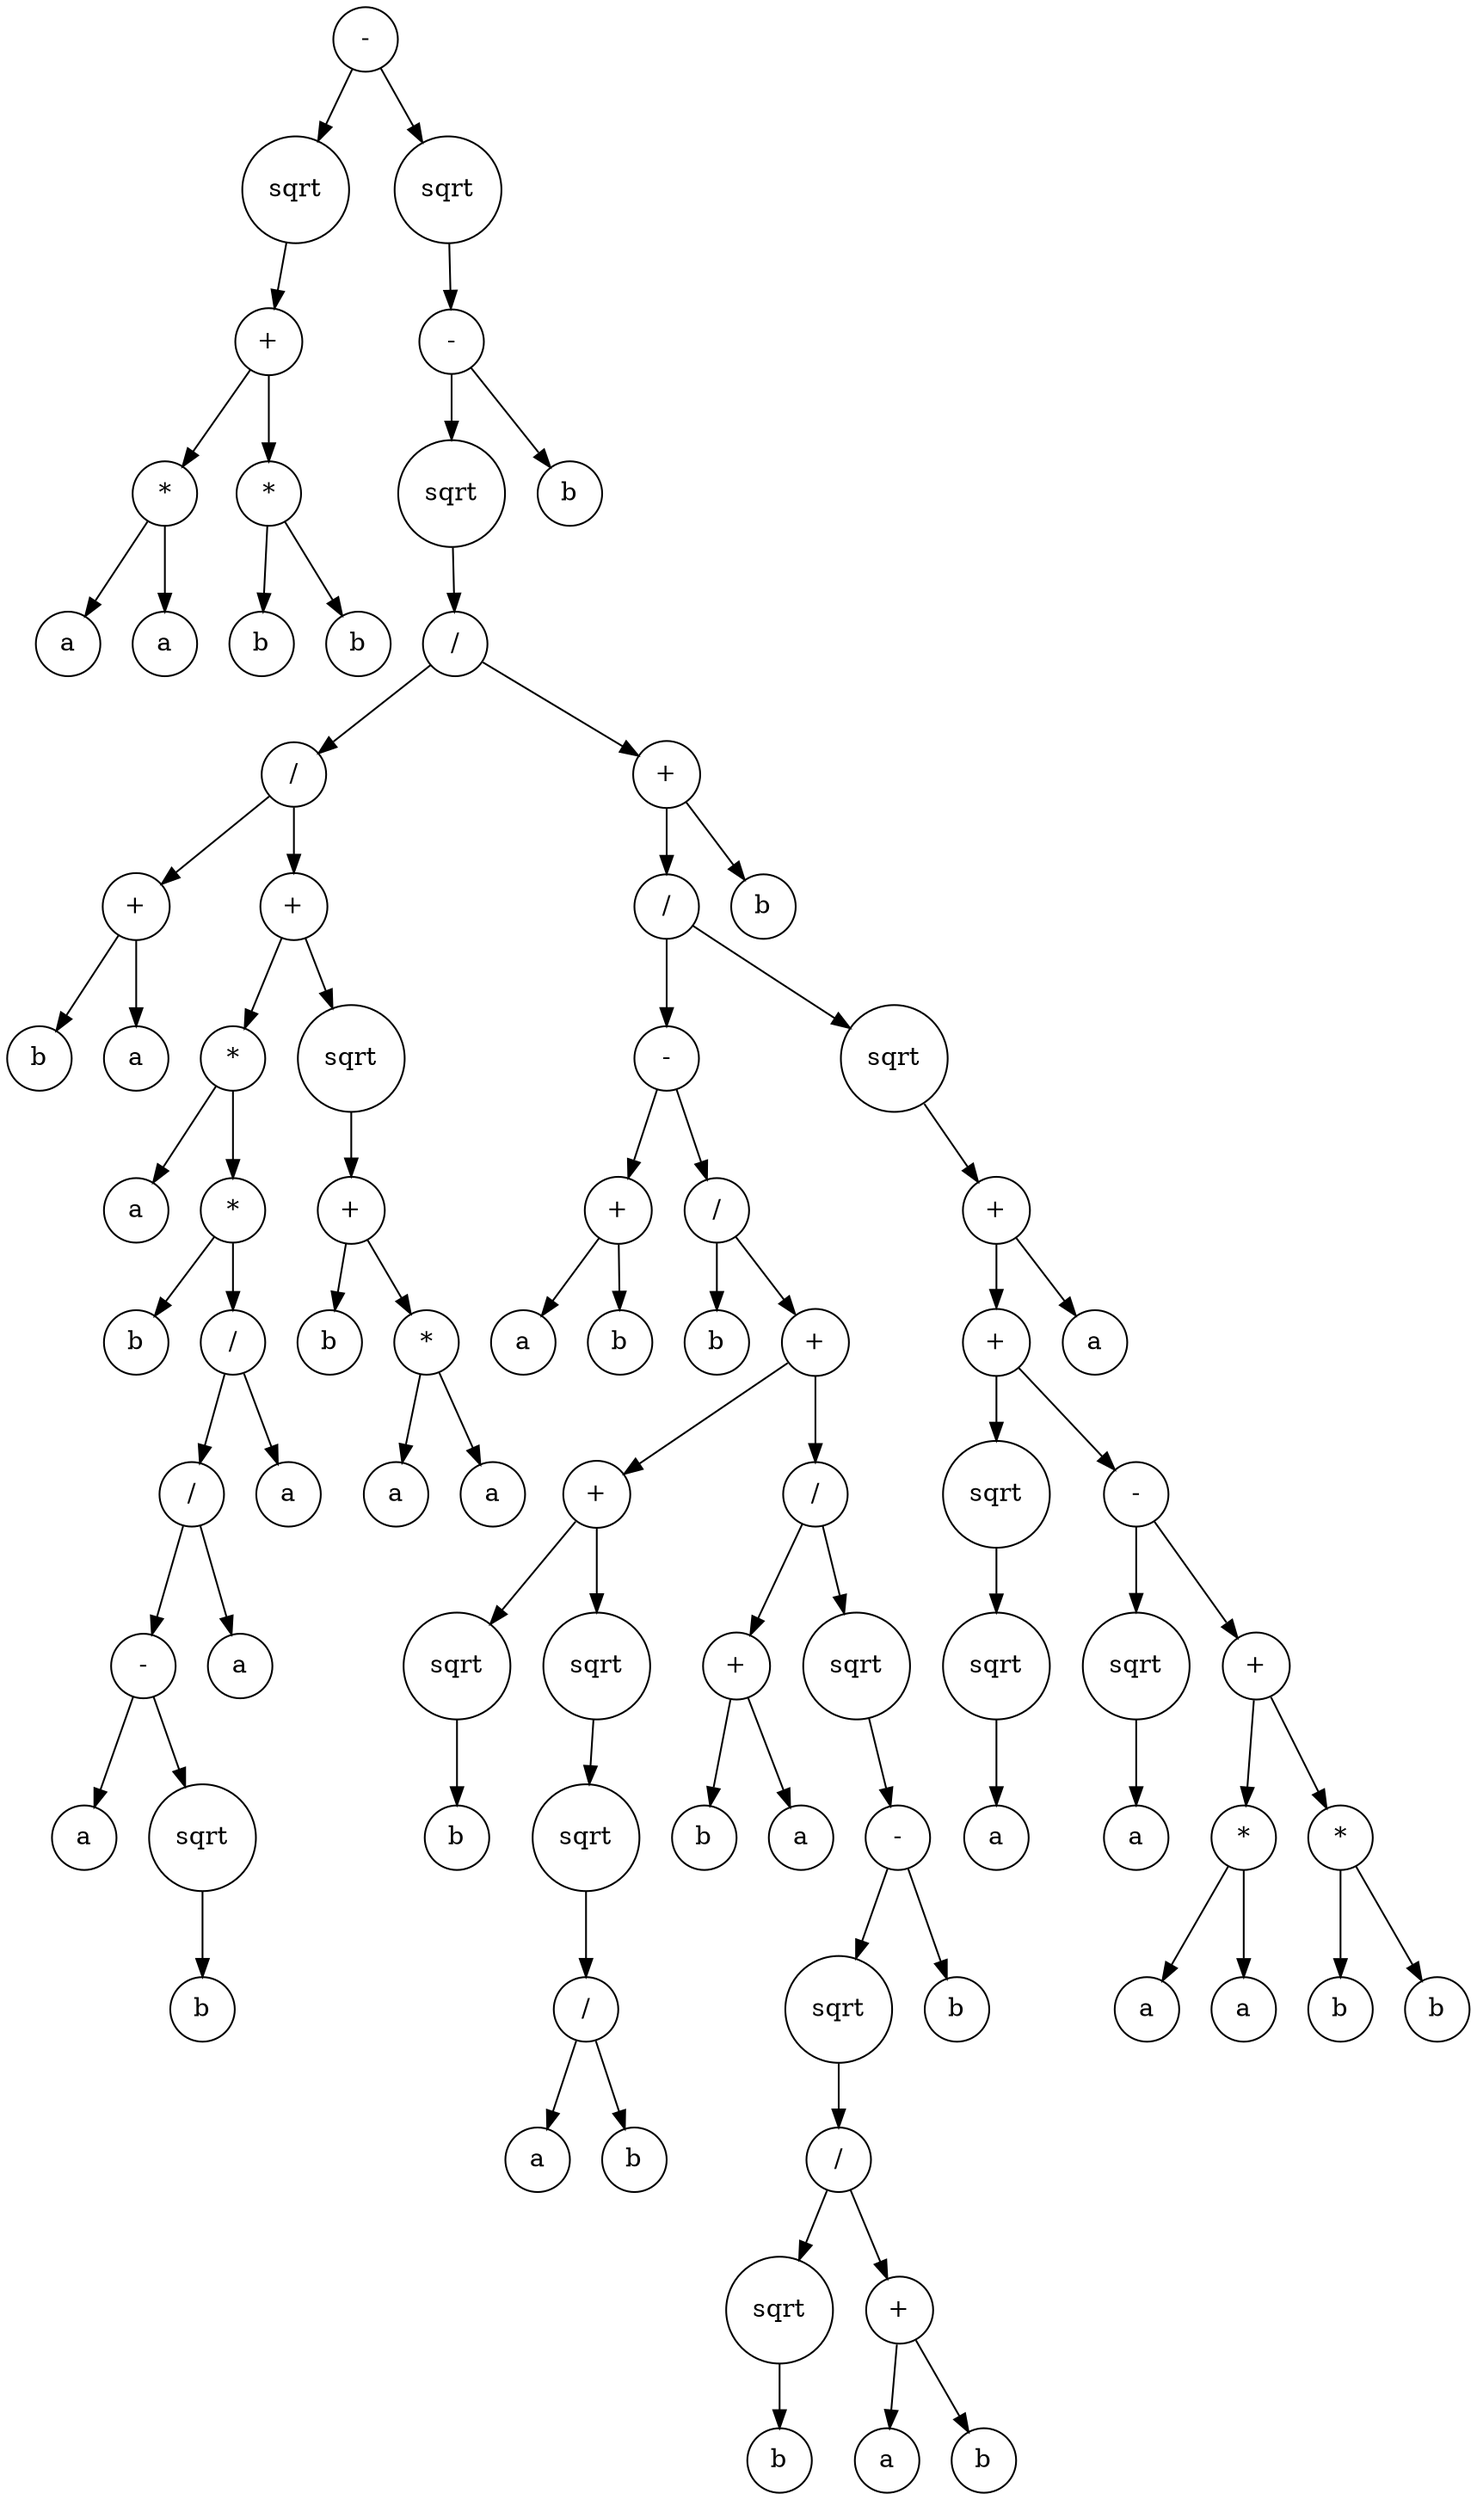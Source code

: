 digraph g {
graph [ordering=out];
node [shape=circle];
n[label = "-"];
n0[label = "sqrt"];
n00[label = "+"];
n000[label = "*"];
n0000[label = "a"];
n000 -> n0000;
n0001[label = "a"];
n000 -> n0001;
n00 -> n000;
n001[label = "*"];
n0010[label = "b"];
n001 -> n0010;
n0011[label = "b"];
n001 -> n0011;
n00 -> n001;
n0 -> n00;
n -> n0;
n1[label = "sqrt"];
n10[label = "-"];
n100[label = "sqrt"];
n1000[label = "/"];
n10000[label = "/"];
n100000[label = "+"];
n1000000[label = "b"];
n100000 -> n1000000;
n1000001[label = "a"];
n100000 -> n1000001;
n10000 -> n100000;
n100001[label = "+"];
n1000010[label = "*"];
n10000100[label = "a"];
n1000010 -> n10000100;
n10000101[label = "*"];
n100001010[label = "b"];
n10000101 -> n100001010;
n100001011[label = "/"];
n1000010110[label = "/"];
n10000101100[label = "-"];
n100001011000[label = "a"];
n10000101100 -> n100001011000;
n100001011001[label = "sqrt"];
n1000010110010[label = "b"];
n100001011001 -> n1000010110010;
n10000101100 -> n100001011001;
n1000010110 -> n10000101100;
n10000101101[label = "a"];
n1000010110 -> n10000101101;
n100001011 -> n1000010110;
n1000010111[label = "a"];
n100001011 -> n1000010111;
n10000101 -> n100001011;
n1000010 -> n10000101;
n100001 -> n1000010;
n1000011[label = "sqrt"];
n10000110[label = "+"];
n100001100[label = "b"];
n10000110 -> n100001100;
n100001101[label = "*"];
n1000011010[label = "a"];
n100001101 -> n1000011010;
n1000011011[label = "a"];
n100001101 -> n1000011011;
n10000110 -> n100001101;
n1000011 -> n10000110;
n100001 -> n1000011;
n10000 -> n100001;
n1000 -> n10000;
n10001[label = "+"];
n100010[label = "/"];
n1000100[label = "-"];
n10001000[label = "+"];
n100010000[label = "a"];
n10001000 -> n100010000;
n100010001[label = "b"];
n10001000 -> n100010001;
n1000100 -> n10001000;
n10001001[label = "/"];
n100010010[label = "b"];
n10001001 -> n100010010;
n100010011[label = "+"];
n1000100110[label = "+"];
n10001001100[label = "sqrt"];
n100010011000[label = "b"];
n10001001100 -> n100010011000;
n1000100110 -> n10001001100;
n10001001101[label = "sqrt"];
n100010011010[label = "sqrt"];
n1000100110100[label = "/"];
n10001001101000[label = "a"];
n1000100110100 -> n10001001101000;
n10001001101001[label = "b"];
n1000100110100 -> n10001001101001;
n100010011010 -> n1000100110100;
n10001001101 -> n100010011010;
n1000100110 -> n10001001101;
n100010011 -> n1000100110;
n1000100111[label = "/"];
n10001001110[label = "+"];
n100010011100[label = "b"];
n10001001110 -> n100010011100;
n100010011101[label = "a"];
n10001001110 -> n100010011101;
n1000100111 -> n10001001110;
n10001001111[label = "sqrt"];
n100010011110[label = "-"];
n1000100111100[label = "sqrt"];
n10001001111000[label = "/"];
n100010011110000[label = "sqrt"];
n1000100111100000[label = "b"];
n100010011110000 -> n1000100111100000;
n10001001111000 -> n100010011110000;
n100010011110001[label = "+"];
n1000100111100010[label = "a"];
n100010011110001 -> n1000100111100010;
n1000100111100011[label = "b"];
n100010011110001 -> n1000100111100011;
n10001001111000 -> n100010011110001;
n1000100111100 -> n10001001111000;
n100010011110 -> n1000100111100;
n1000100111101[label = "b"];
n100010011110 -> n1000100111101;
n10001001111 -> n100010011110;
n1000100111 -> n10001001111;
n100010011 -> n1000100111;
n10001001 -> n100010011;
n1000100 -> n10001001;
n100010 -> n1000100;
n1000101[label = "sqrt"];
n10001010[label = "+"];
n100010100[label = "+"];
n1000101000[label = "sqrt"];
n10001010000[label = "sqrt"];
n100010100000[label = "a"];
n10001010000 -> n100010100000;
n1000101000 -> n10001010000;
n100010100 -> n1000101000;
n1000101001[label = "-"];
n10001010010[label = "sqrt"];
n100010100100[label = "a"];
n10001010010 -> n100010100100;
n1000101001 -> n10001010010;
n10001010011[label = "+"];
n100010100110[label = "*"];
n1000101001100[label = "a"];
n100010100110 -> n1000101001100;
n1000101001101[label = "a"];
n100010100110 -> n1000101001101;
n10001010011 -> n100010100110;
n100010100111[label = "*"];
n1000101001110[label = "b"];
n100010100111 -> n1000101001110;
n1000101001111[label = "b"];
n100010100111 -> n1000101001111;
n10001010011 -> n100010100111;
n1000101001 -> n10001010011;
n100010100 -> n1000101001;
n10001010 -> n100010100;
n100010101[label = "a"];
n10001010 -> n100010101;
n1000101 -> n10001010;
n100010 -> n1000101;
n10001 -> n100010;
n100011[label = "b"];
n10001 -> n100011;
n1000 -> n10001;
n100 -> n1000;
n10 -> n100;
n101[label = "b"];
n10 -> n101;
n1 -> n10;
n -> n1;
}
